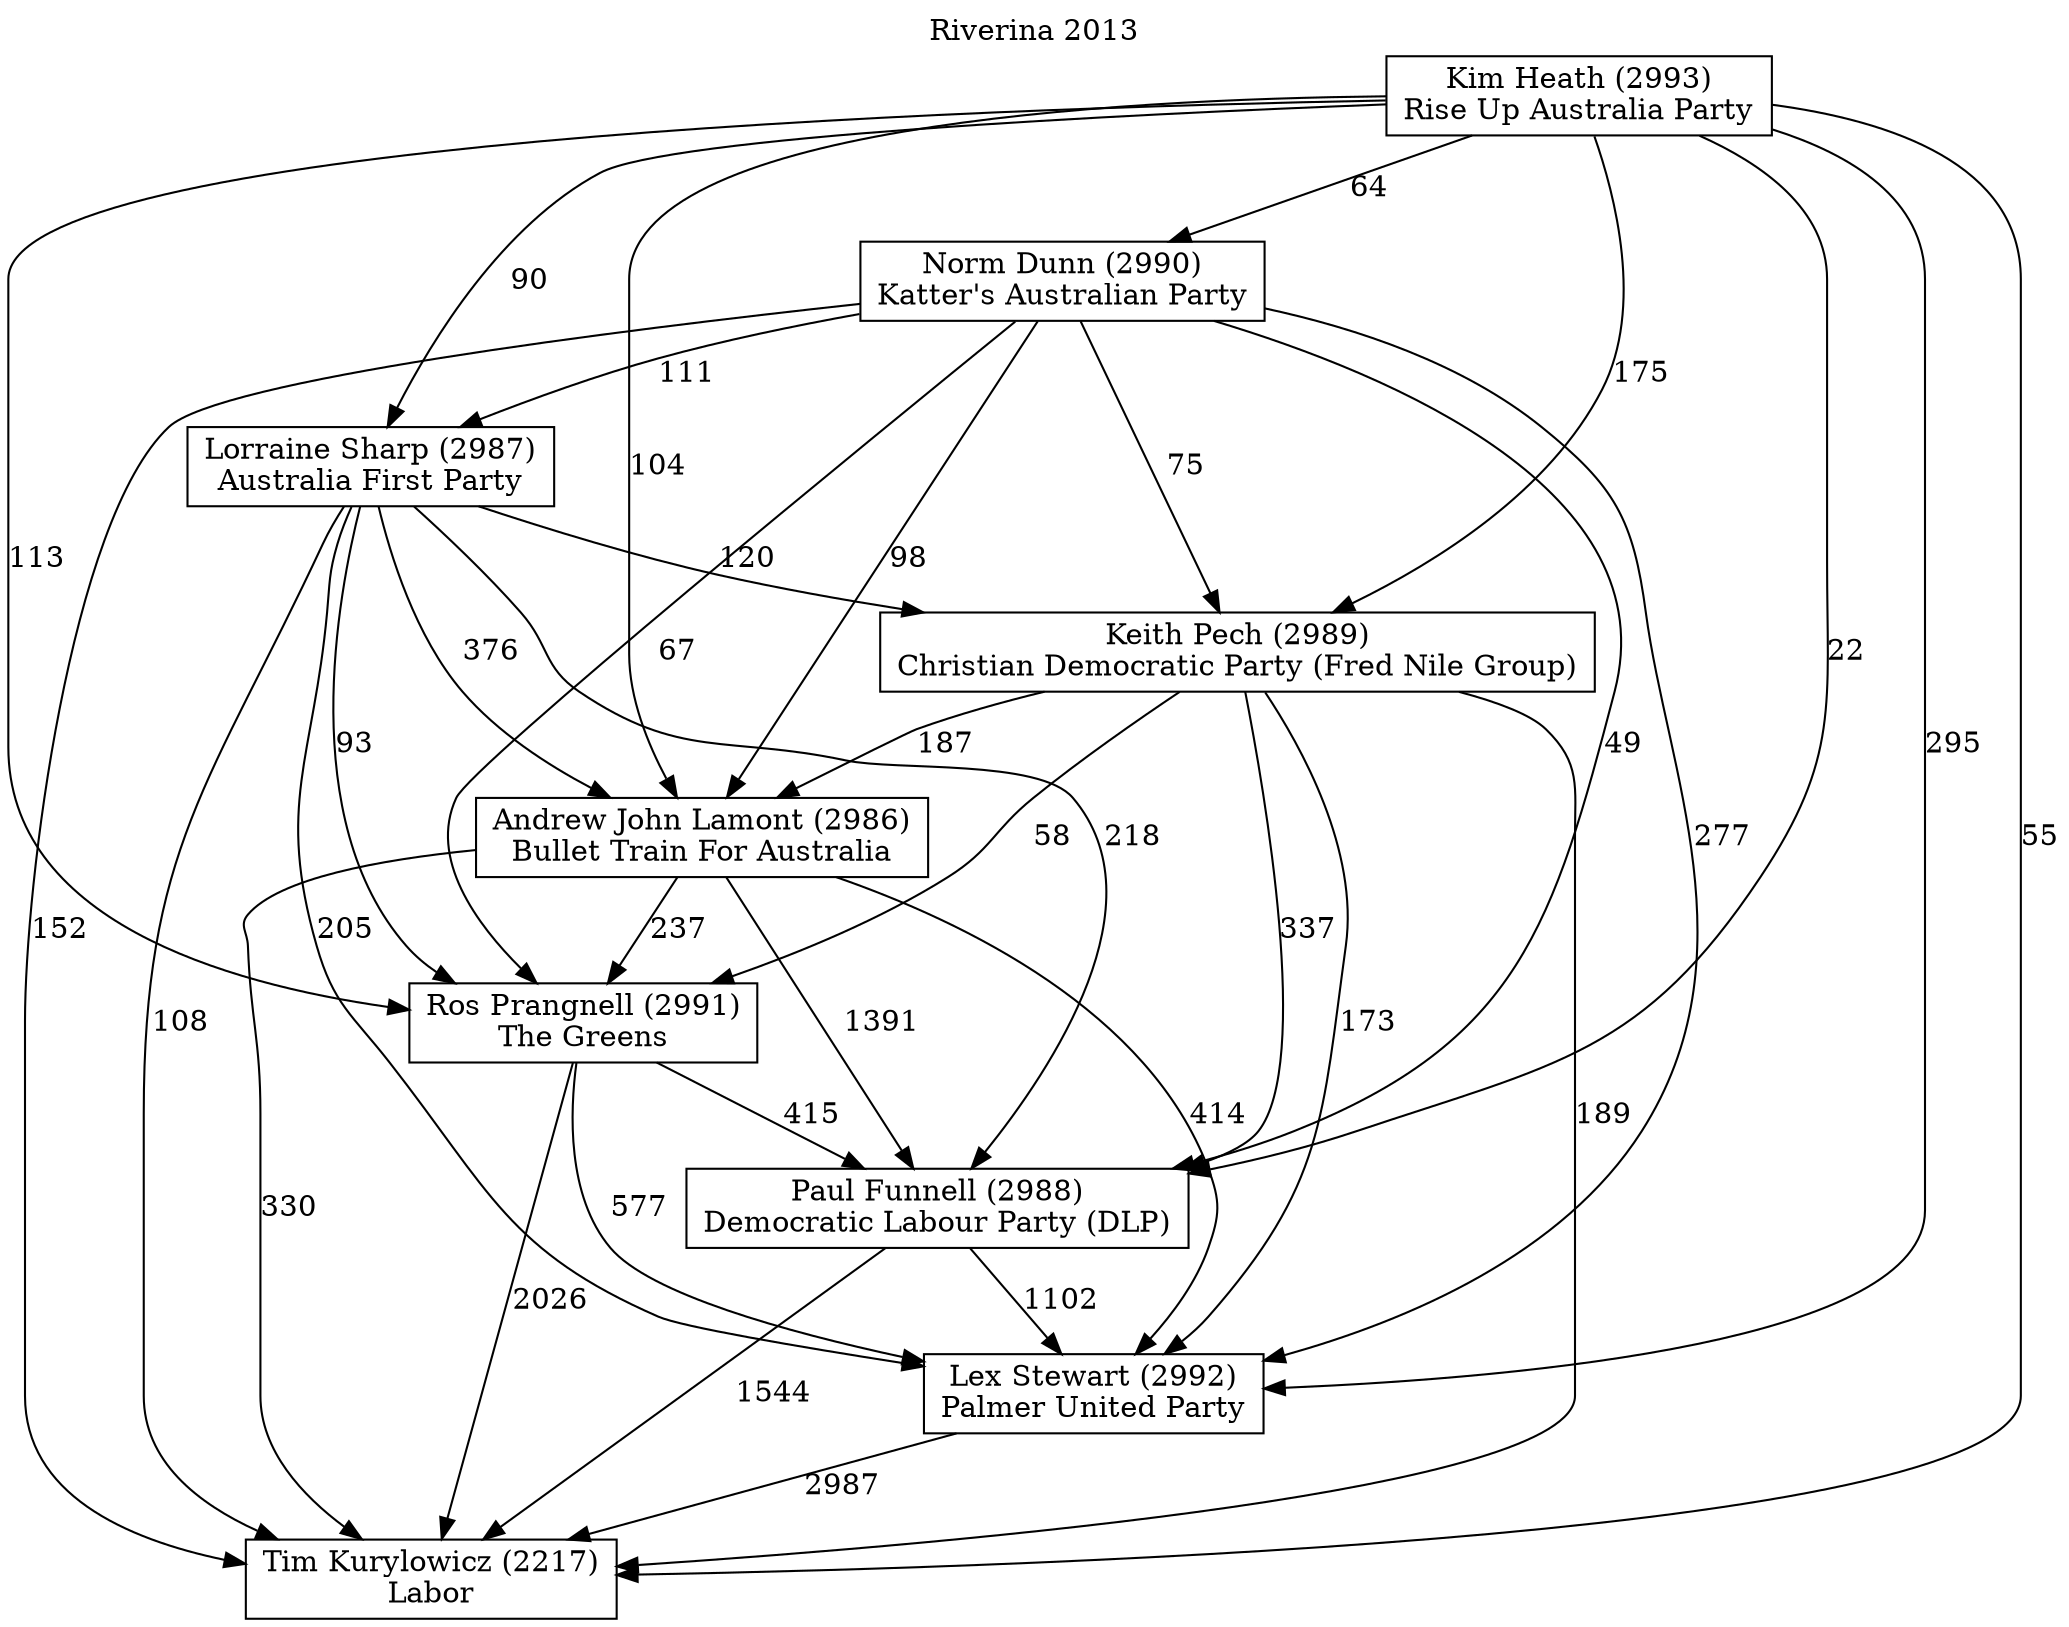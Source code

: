 // House preference flow
digraph "Tim Kurylowicz (2217)_Riverina_2013" {
	graph [label="Riverina 2013" labelloc=t mclimit=10]
	node [shape=box]
	"Andrew John Lamont (2986)" [label="Andrew John Lamont (2986)
Bullet Train For Australia"]
	"Keith Pech (2989)" [label="Keith Pech (2989)
Christian Democratic Party (Fred Nile Group)"]
	"Kim Heath (2993)" [label="Kim Heath (2993)
Rise Up Australia Party"]
	"Lex Stewart (2992)" [label="Lex Stewart (2992)
Palmer United Party"]
	"Lorraine Sharp (2987)" [label="Lorraine Sharp (2987)
Australia First Party"]
	"Norm Dunn (2990)" [label="Norm Dunn (2990)
Katter's Australian Party"]
	"Paul Funnell (2988)" [label="Paul Funnell (2988)
Democratic Labour Party (DLP)"]
	"Ros Prangnell (2991)" [label="Ros Prangnell (2991)
The Greens"]
	"Tim Kurylowicz (2217)" [label="Tim Kurylowicz (2217)
Labor"]
	"Andrew John Lamont (2986)" -> "Lex Stewart (2992)" [label=414]
	"Andrew John Lamont (2986)" -> "Paul Funnell (2988)" [label=1391]
	"Andrew John Lamont (2986)" -> "Ros Prangnell (2991)" [label=237]
	"Andrew John Lamont (2986)" -> "Tim Kurylowicz (2217)" [label=330]
	"Keith Pech (2989)" -> "Andrew John Lamont (2986)" [label=187]
	"Keith Pech (2989)" -> "Lex Stewart (2992)" [label=173]
	"Keith Pech (2989)" -> "Paul Funnell (2988)" [label=337]
	"Keith Pech (2989)" -> "Ros Prangnell (2991)" [label=58]
	"Keith Pech (2989)" -> "Tim Kurylowicz (2217)" [label=189]
	"Kim Heath (2993)" -> "Andrew John Lamont (2986)" [label=104]
	"Kim Heath (2993)" -> "Keith Pech (2989)" [label=175]
	"Kim Heath (2993)" -> "Lex Stewart (2992)" [label=295]
	"Kim Heath (2993)" -> "Lorraine Sharp (2987)" [label=90]
	"Kim Heath (2993)" -> "Norm Dunn (2990)" [label=64]
	"Kim Heath (2993)" -> "Paul Funnell (2988)" [label=22]
	"Kim Heath (2993)" -> "Ros Prangnell (2991)" [label=113]
	"Kim Heath (2993)" -> "Tim Kurylowicz (2217)" [label=55]
	"Lex Stewart (2992)" -> "Tim Kurylowicz (2217)" [label=2987]
	"Lorraine Sharp (2987)" -> "Andrew John Lamont (2986)" [label=376]
	"Lorraine Sharp (2987)" -> "Keith Pech (2989)" [label=120]
	"Lorraine Sharp (2987)" -> "Lex Stewart (2992)" [label=205]
	"Lorraine Sharp (2987)" -> "Paul Funnell (2988)" [label=218]
	"Lorraine Sharp (2987)" -> "Ros Prangnell (2991)" [label=93]
	"Lorraine Sharp (2987)" -> "Tim Kurylowicz (2217)" [label=108]
	"Norm Dunn (2990)" -> "Andrew John Lamont (2986)" [label=98]
	"Norm Dunn (2990)" -> "Keith Pech (2989)" [label=75]
	"Norm Dunn (2990)" -> "Lex Stewart (2992)" [label=277]
	"Norm Dunn (2990)" -> "Lorraine Sharp (2987)" [label=111]
	"Norm Dunn (2990)" -> "Paul Funnell (2988)" [label=49]
	"Norm Dunn (2990)" -> "Ros Prangnell (2991)" [label=67]
	"Norm Dunn (2990)" -> "Tim Kurylowicz (2217)" [label=152]
	"Paul Funnell (2988)" -> "Lex Stewart (2992)" [label=1102]
	"Paul Funnell (2988)" -> "Tim Kurylowicz (2217)" [label=1544]
	"Ros Prangnell (2991)" -> "Lex Stewart (2992)" [label=577]
	"Ros Prangnell (2991)" -> "Paul Funnell (2988)" [label=415]
	"Ros Prangnell (2991)" -> "Tim Kurylowicz (2217)" [label=2026]
}

